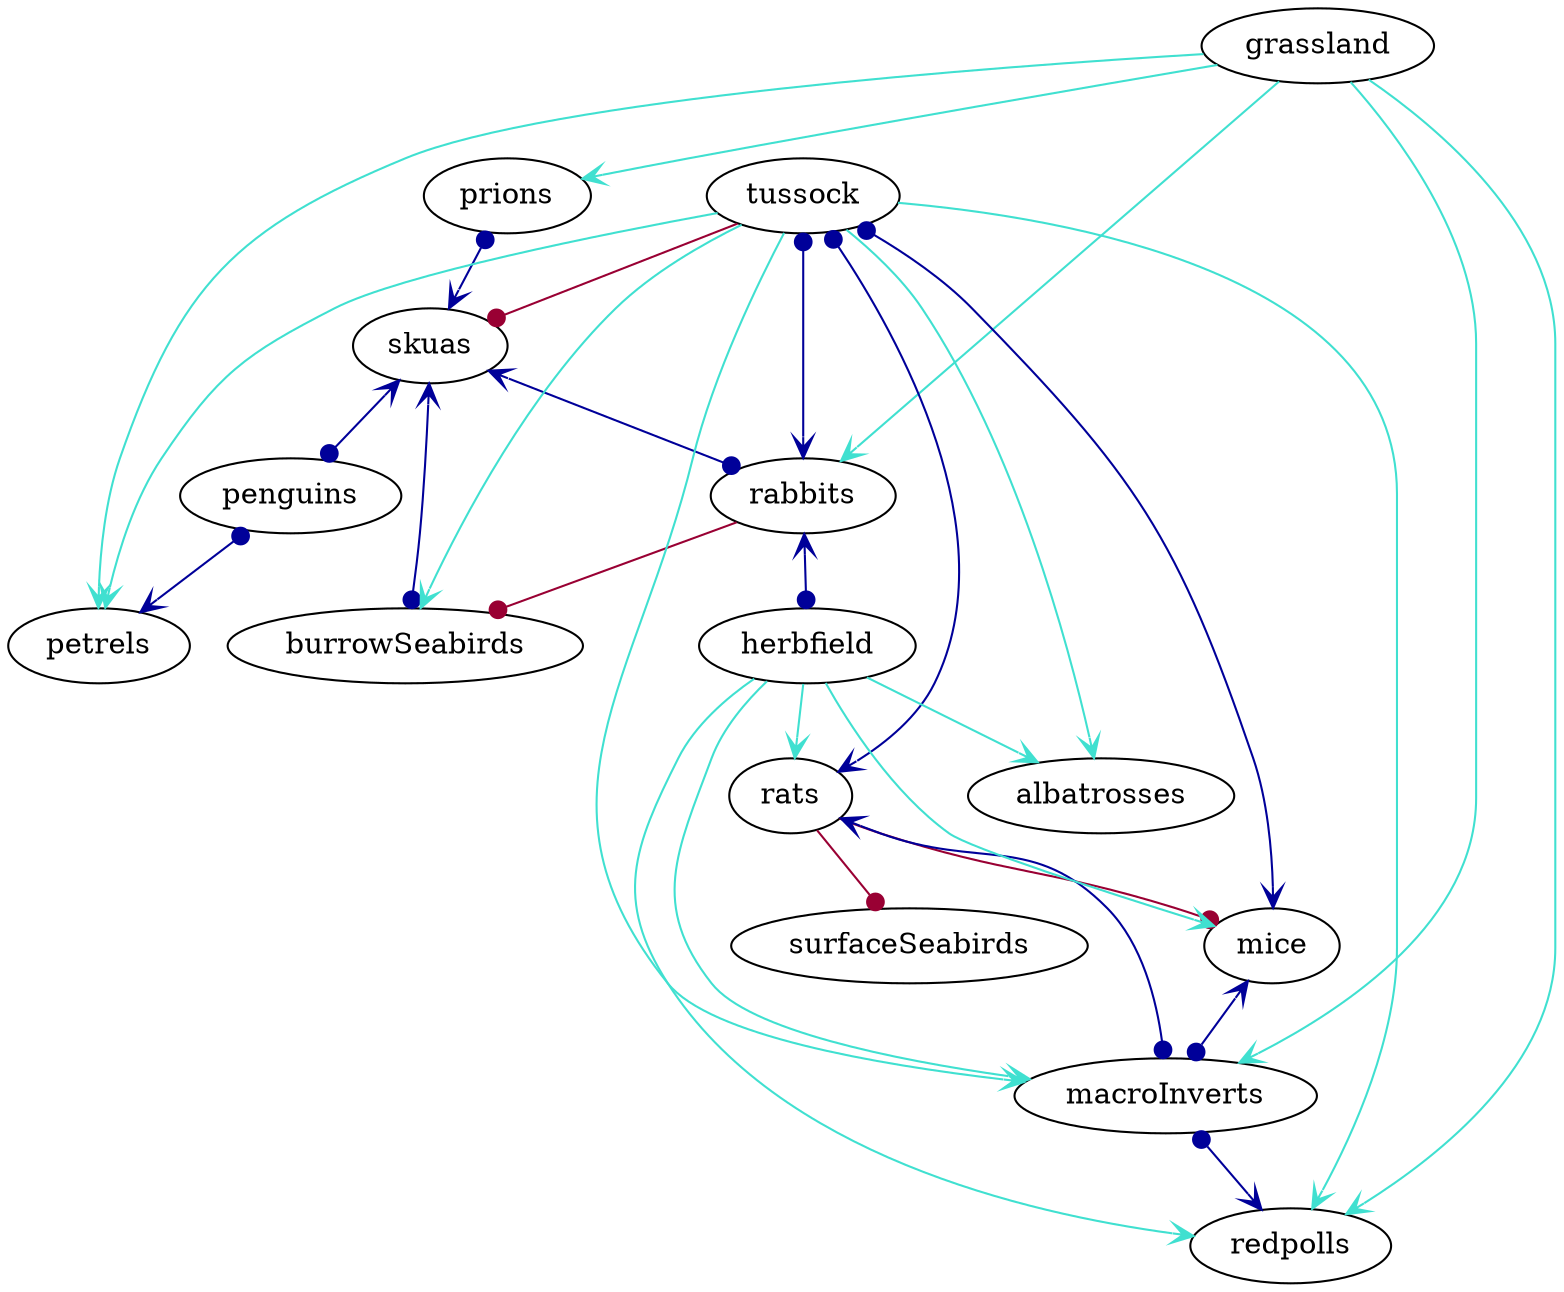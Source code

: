 digraph {
edge [dir=both];
"prions" -> "skuas" [arrowhead=vee, arrowtail=dot, color="#000099"];
"grassland" -> "prions" [arrowhead=vee, arrowtail=none, color="#40e0d0"];
"skuas" -> "penguins" [arrowhead=dot, arrowtail=vee, color="#000099"];
"skuas" -> "burrowSeabirds" [arrowhead=dot, arrowtail=vee, color="#000099"];
"skuas" -> "rabbits" [arrowhead=dot, arrowtail=vee, color="#000099"];
"tussock" -> "skuas" [arrowhead=dot, arrowtail=none, color="#990033"];
"tussock" -> "petrels" [arrowhead=vee, arrowtail=none, color="#40e0d0"];
"tussock" -> "mice" [arrowhead=vee, arrowtail=dot, color="#000099"];
"tussock" -> "rats" [arrowhead=vee, arrowtail=dot, color="#000099"];
"tussock" -> "burrowSeabirds" [arrowhead=vee, arrowtail=none, color="#40e0d0"];
"tussock" -> "rabbits" [arrowhead=vee, arrowtail=dot, color="#000099"];
"tussock" -> "macroInverts" [arrowhead=vee, arrowtail=none, color="#40e0d0"];
"tussock" -> "albatrosses" [arrowhead=vee, arrowtail=none, color="#40e0d0"];
"tussock" -> "redpolls" [arrowhead=vee, arrowtail=none, color="#40e0d0"];
"penguins" -> "petrels" [arrowhead=vee, arrowtail=dot, color="#000099"];
"grassland" -> "petrels" [arrowhead=vee, arrowtail=none, color="#40e0d0"];
"mice" -> "macroInverts" [arrowhead=dot, arrowtail=vee, color="#000099"];
"rats" -> "mice" [arrowhead=dot, arrowtail=none, color="#990033"];
"herbfield" -> "mice" [arrowhead=vee, arrowtail=none, color="#40e0d0"];
"rats" -> "surfaceSeabirds" [arrowhead=dot, arrowtail=none, color="#990033"];
"rats" -> "macroInverts" [arrowhead=dot, arrowtail=vee, color="#000099"];
"herbfield" -> "rats" [arrowhead=vee, arrowtail=none, color="#40e0d0"];
"rabbits" -> "burrowSeabirds" [arrowhead=dot, arrowtail=none, color="#990033"];
"rabbits" -> "herbfield" [arrowhead=dot, arrowtail=vee, color="#000099"];
"grassland" -> "rabbits" [arrowhead=vee, arrowtail=none, color="#40e0d0"];
"macroInverts" -> "redpolls" [arrowhead=vee, arrowtail=dot, color="#000099"];
"herbfield" -> "macroInverts" [arrowhead=vee, arrowtail=none, color="#40e0d0"];
"grassland" -> "macroInverts" [arrowhead=vee, arrowtail=none, color="#40e0d0"];
"herbfield" -> "redpolls" [arrowhead=vee, arrowtail=none, color="#40e0d0"];
"grassland" -> "redpolls" [arrowhead=vee, arrowtail=none, color="#40e0d0"];
"herbfield" -> "albatrosses" [arrowhead=vee, arrowtail=none, color="#40e0d0"];
}